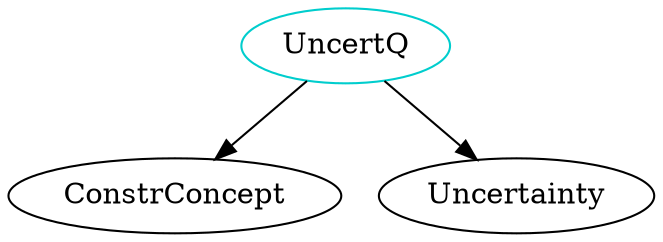 digraph uncertq{
UncertQ -> ConstrConcept;
UncertQ -> Uncertainty;
UncertQ	[shape=oval, color=cyan3, label="UncertQ"];
}
